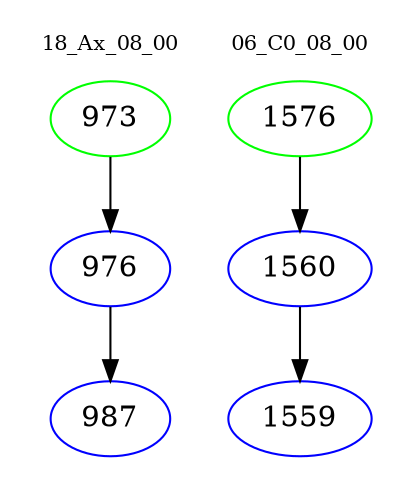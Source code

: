 digraph{
subgraph cluster_0 {
color = white
label = "18_Ax_08_00";
fontsize=10;
T0_973 [label="973", color="green"]
T0_973 -> T0_976 [color="black"]
T0_976 [label="976", color="blue"]
T0_976 -> T0_987 [color="black"]
T0_987 [label="987", color="blue"]
}
subgraph cluster_1 {
color = white
label = "06_C0_08_00";
fontsize=10;
T1_1576 [label="1576", color="green"]
T1_1576 -> T1_1560 [color="black"]
T1_1560 [label="1560", color="blue"]
T1_1560 -> T1_1559 [color="black"]
T1_1559 [label="1559", color="blue"]
}
}
